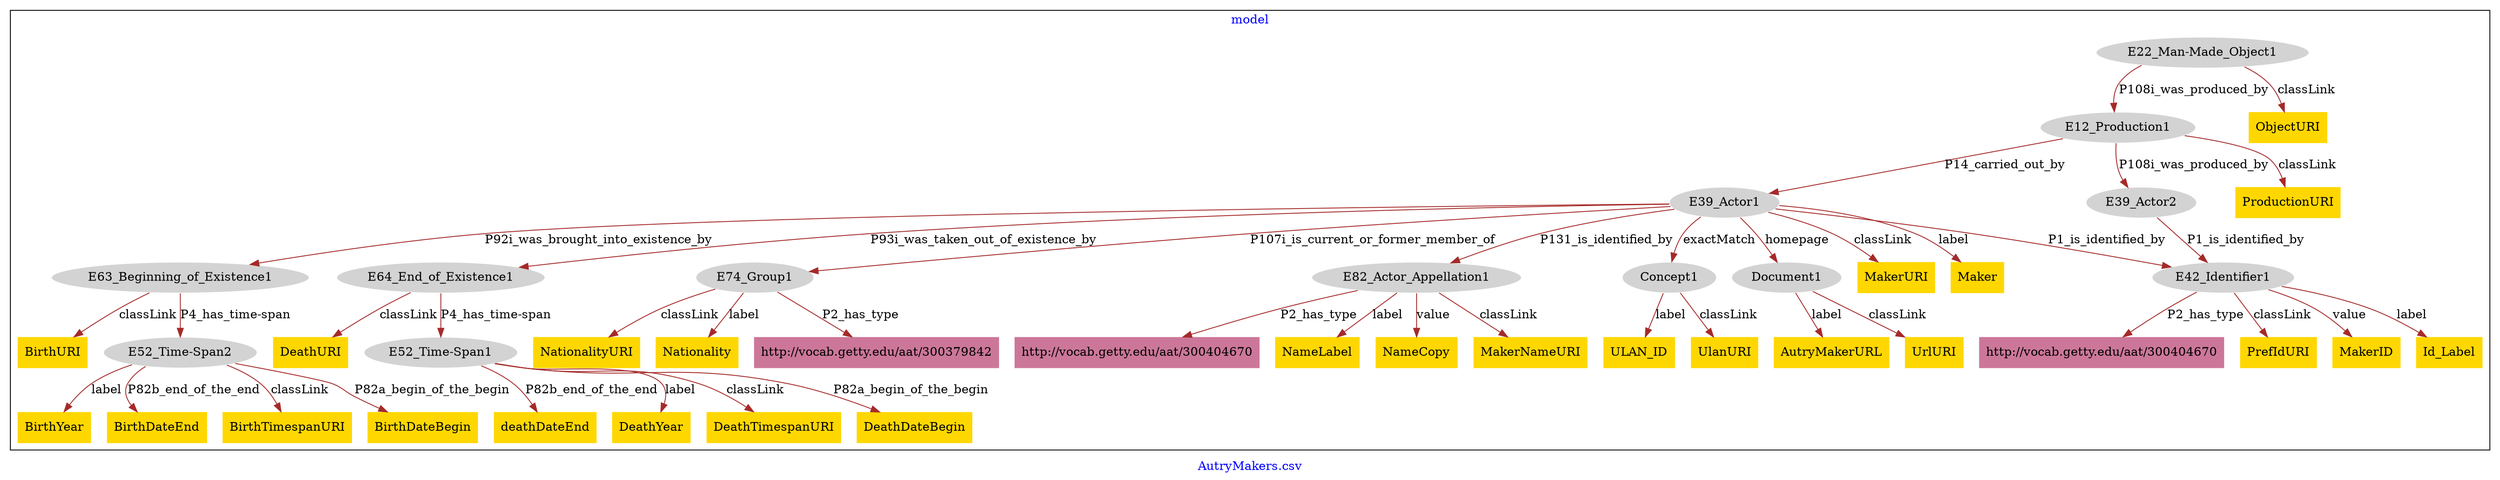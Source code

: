 digraph n0 {
fontcolor="blue"
remincross="true"
label="AutryMakers.csv"
subgraph cluster {
label="model"
n2[style="filled",color="white",fillcolor="lightgray",label="E12_Production1"];
n3[style="filled",color="white",fillcolor="lightgray",label="E39_Actor1"];
n4[style="filled",color="white",fillcolor="lightgray",label="E39_Actor2"];
n5[style="filled",color="white",fillcolor="lightgray",label="E22_Man-Made_Object1"];
n6[style="filled",color="white",fillcolor="lightgray",label="E42_Identifier1"];
n7[style="filled",color="white",fillcolor="lightgray",label="E63_Beginning_of_Existence1"];
n8[style="filled",color="white",fillcolor="lightgray",label="E64_End_of_Existence1"];
n9[style="filled",color="white",fillcolor="lightgray",label="E74_Group1"];
n10[style="filled",color="white",fillcolor="lightgray",label="E82_Actor_Appellation1"];
n11[style="filled",color="white",fillcolor="lightgray",label="Concept1"];
n12[style="filled",color="white",fillcolor="lightgray",label="Document1"];
n13[style="filled",color="white",fillcolor="lightgray",label="E52_Time-Span2"];
n14[style="filled",color="white",fillcolor="lightgray",label="E52_Time-Span1"];
n15[shape="plaintext",style="filled",fillcolor="gold",label="NameLabel"];
n16[shape="plaintext",style="filled",fillcolor="gold",label="NameCopy"];
n17[shape="plaintext",style="filled",fillcolor="gold",label="BirthYear"];
n18[shape="plaintext",style="filled",fillcolor="gold",label="deathDateEnd"];
n19[shape="plaintext",style="filled",fillcolor="gold",label="PrefIdURI"];
n20[shape="plaintext",style="filled",fillcolor="gold",label="ProductionURI"];
n21[shape="plaintext",style="filled",fillcolor="gold",label="UlanURI"];
n22[shape="plaintext",style="filled",fillcolor="gold",label="MakerNameURI"];
n23[shape="plaintext",style="filled",fillcolor="gold",label="BirthDateEnd"];
n24[shape="plaintext",style="filled",fillcolor="gold",label="NationalityURI"];
n25[shape="plaintext",style="filled",fillcolor="gold",label="DeathYear"];
n26[shape="plaintext",style="filled",fillcolor="gold",label="ObjectURI"];
n27[shape="plaintext",style="filled",fillcolor="gold",label="BirthTimespanURI"];
n28[shape="plaintext",style="filled",fillcolor="gold",label="MakerURI"];
n29[shape="plaintext",style="filled",fillcolor="gold",label="Maker"];
n30[shape="plaintext",style="filled",fillcolor="gold",label="BirthDateBegin"];
n31[shape="plaintext",style="filled",fillcolor="gold",label="DeathTimespanURI"];
n32[shape="plaintext",style="filled",fillcolor="gold",label="DeathDateBegin"];
n33[shape="plaintext",style="filled",fillcolor="gold",label="MakerID"];
n34[shape="plaintext",style="filled",fillcolor="gold",label="UrlURI"];
n35[shape="plaintext",style="filled",fillcolor="gold",label="DeathURI"];
n36[shape="plaintext",style="filled",fillcolor="gold",label="Nationality"];
n37[shape="plaintext",style="filled",fillcolor="gold",label="ULAN_ID"];
n38[shape="plaintext",style="filled",fillcolor="gold",label="AutryMakerURL"];
n39[shape="plaintext",style="filled",fillcolor="gold",label="Id_Label"];
n40[shape="plaintext",style="filled",fillcolor="gold",label="BirthURI"];
n41[shape="plaintext",style="filled",fillcolor="#CC7799",label="http://vocab.getty.edu/aat/300404670"];
n42[shape="plaintext",style="filled",fillcolor="#CC7799",label="http://vocab.getty.edu/aat/300379842"];
n43[shape="plaintext",style="filled",fillcolor="#CC7799",label="http://vocab.getty.edu/aat/300404670"];
}
n2 -> n3[color="brown",fontcolor="black",label="P14_carried_out_by"]
n2 -> n4[color="brown",fontcolor="black",label="P108i_was_produced_by"]
n5 -> n2[color="brown",fontcolor="black",label="P108i_was_produced_by"]
n3 -> n6[color="brown",fontcolor="black",label="P1_is_identified_by"]
n3 -> n7[color="brown",fontcolor="black",label="P92i_was_brought_into_existence_by"]
n3 -> n8[color="brown",fontcolor="black",label="P93i_was_taken_out_of_existence_by"]
n3 -> n9[color="brown",fontcolor="black",label="P107i_is_current_or_former_member_of"]
n3 -> n10[color="brown",fontcolor="black",label="P131_is_identified_by"]
n3 -> n11[color="brown",fontcolor="black",label="exactMatch"]
n3 -> n12[color="brown",fontcolor="black",label="homepage"]
n7 -> n13[color="brown",fontcolor="black",label="P4_has_time-span"]
n8 -> n14[color="brown",fontcolor="black",label="P4_has_time-span"]
n10 -> n15[color="brown",fontcolor="black",label="label"]
n10 -> n16[color="brown",fontcolor="black",label="value"]
n13 -> n17[color="brown",fontcolor="black",label="label"]
n14 -> n18[color="brown",fontcolor="black",label="P82b_end_of_the_end"]
n6 -> n19[color="brown",fontcolor="black",label="classLink"]
n2 -> n20[color="brown",fontcolor="black",label="classLink"]
n11 -> n21[color="brown",fontcolor="black",label="classLink"]
n10 -> n22[color="brown",fontcolor="black",label="classLink"]
n13 -> n23[color="brown",fontcolor="black",label="P82b_end_of_the_end"]
n9 -> n24[color="brown",fontcolor="black",label="classLink"]
n14 -> n25[color="brown",fontcolor="black",label="label"]
n5 -> n26[color="brown",fontcolor="black",label="classLink"]
n13 -> n27[color="brown",fontcolor="black",label="classLink"]
n3 -> n28[color="brown",fontcolor="black",label="classLink"]
n3 -> n29[color="brown",fontcolor="black",label="label"]
n13 -> n30[color="brown",fontcolor="black",label="P82a_begin_of_the_begin"]
n14 -> n31[color="brown",fontcolor="black",label="classLink"]
n14 -> n32[color="brown",fontcolor="black",label="P82a_begin_of_the_begin"]
n6 -> n33[color="brown",fontcolor="black",label="value"]
n12 -> n34[color="brown",fontcolor="black",label="classLink"]
n8 -> n35[color="brown",fontcolor="black",label="classLink"]
n9 -> n36[color="brown",fontcolor="black",label="label"]
n11 -> n37[color="brown",fontcolor="black",label="label"]
n12 -> n38[color="brown",fontcolor="black",label="label"]
n6 -> n39[color="brown",fontcolor="black",label="label"]
n7 -> n40[color="brown",fontcolor="black",label="classLink"]
n4 -> n6[color="brown",fontcolor="black",label="P1_is_identified_by"]
n6 -> n41[color="brown",fontcolor="black",label="P2_has_type"]
n9 -> n42[color="brown",fontcolor="black",label="P2_has_type"]
n10 -> n43[color="brown",fontcolor="black",label="P2_has_type"]
}
